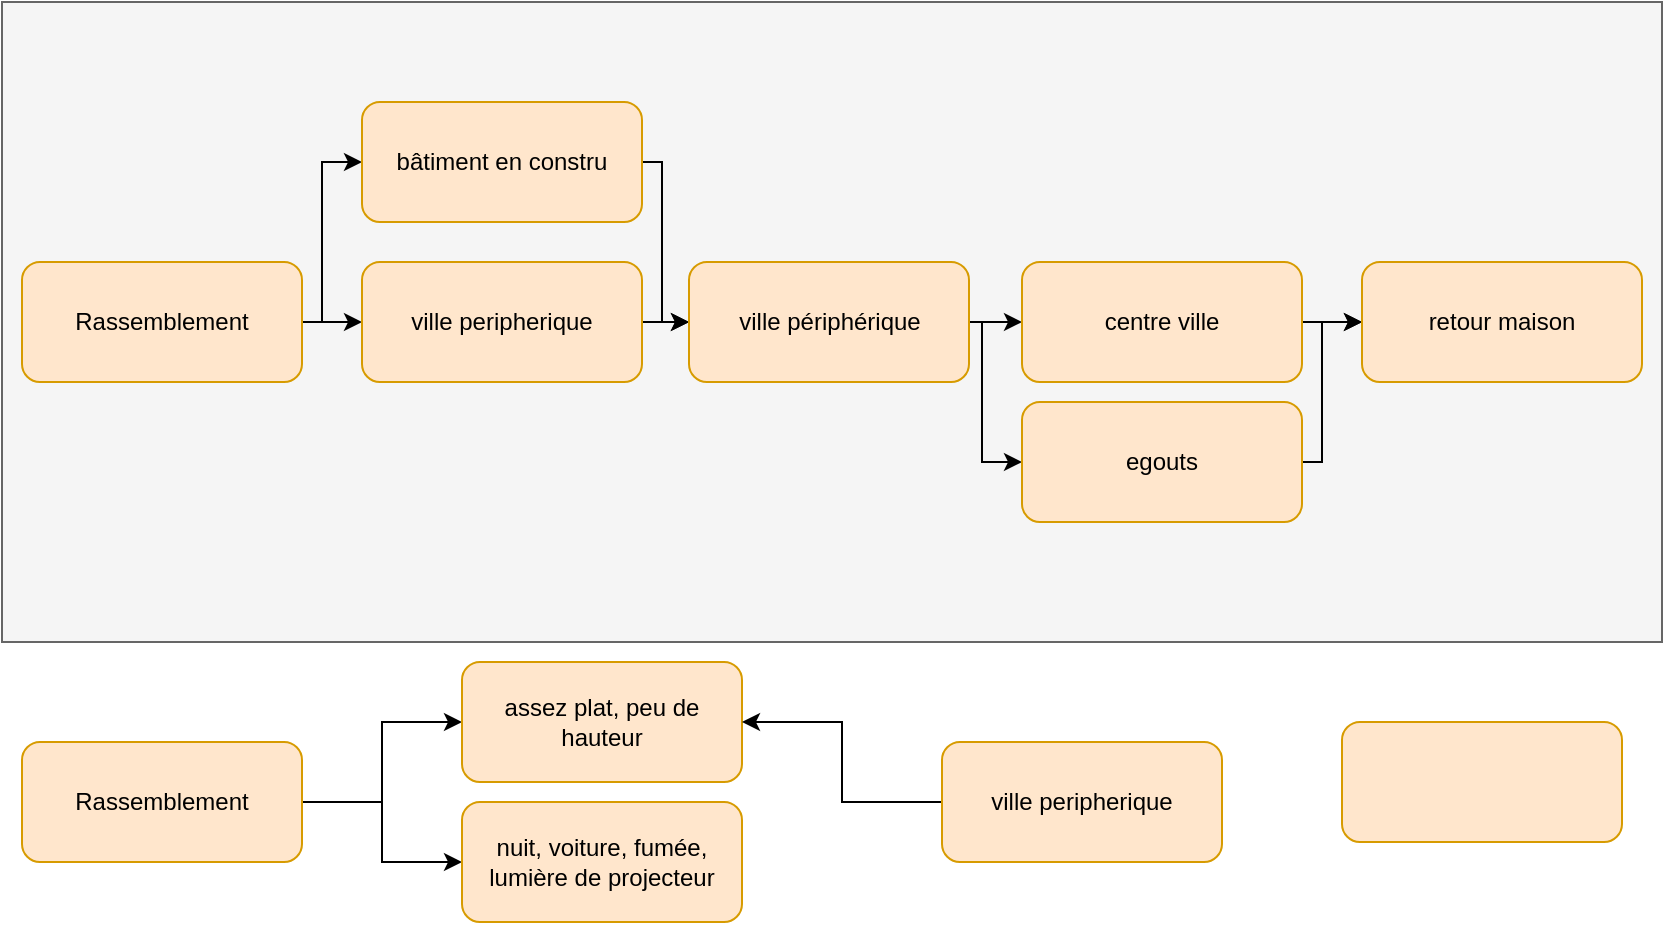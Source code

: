 <mxfile version="18.0.1" type="device"><diagram id="Gm-pAIFPIaNMMW7G4f3_" name="Page-1"><mxGraphModel dx="1054" dy="784" grid="1" gridSize="10" guides="1" tooltips="1" connect="1" arrows="1" fold="1" page="1" pageScale="1" pageWidth="827" pageHeight="1169" math="0" shadow="0"><root><mxCell id="0"/><mxCell id="1" parent="0"/><mxCell id="ARsOUILc_34pG1DixEo3-1" value="" style="rounded=0;whiteSpace=wrap;html=1;fillColor=#f5f5f5;fontColor=#333333;strokeColor=#666666;" vertex="1" parent="1"><mxGeometry y="240" width="830" height="320" as="geometry"/></mxCell><mxCell id="ARsOUILc_34pG1DixEo3-9" style="edgeStyle=orthogonalEdgeStyle;rounded=0;orthogonalLoop=1;jettySize=auto;html=1;entryX=0;entryY=0.5;entryDx=0;entryDy=0;" edge="1" parent="1" source="ARsOUILc_34pG1DixEo3-2" target="ARsOUILc_34pG1DixEo3-3"><mxGeometry relative="1" as="geometry"/></mxCell><mxCell id="ARsOUILc_34pG1DixEo3-10" style="edgeStyle=orthogonalEdgeStyle;rounded=0;orthogonalLoop=1;jettySize=auto;html=1;entryX=0;entryY=0.5;entryDx=0;entryDy=0;" edge="1" parent="1" source="ARsOUILc_34pG1DixEo3-2" target="ARsOUILc_34pG1DixEo3-4"><mxGeometry relative="1" as="geometry"><Array as="points"><mxPoint x="160" y="400"/><mxPoint x="160" y="320"/></Array></mxGeometry></mxCell><mxCell id="ARsOUILc_34pG1DixEo3-2" value="Rassemblement" style="rounded=1;whiteSpace=wrap;html=1;fillColor=#ffe6cc;strokeColor=#d79b00;gradientColor=none;" vertex="1" parent="1"><mxGeometry x="10" y="370" width="140" height="60" as="geometry"/></mxCell><mxCell id="ARsOUILc_34pG1DixEo3-11" style="edgeStyle=orthogonalEdgeStyle;rounded=0;orthogonalLoop=1;jettySize=auto;html=1;entryX=0;entryY=0.5;entryDx=0;entryDy=0;" edge="1" parent="1" source="ARsOUILc_34pG1DixEo3-3" target="ARsOUILc_34pG1DixEo3-5"><mxGeometry relative="1" as="geometry"/></mxCell><mxCell id="ARsOUILc_34pG1DixEo3-3" value="ville peripherique" style="rounded=1;whiteSpace=wrap;html=1;fillColor=#ffe6cc;strokeColor=#d79b00;gradientColor=none;" vertex="1" parent="1"><mxGeometry x="180" y="370" width="140" height="60" as="geometry"/></mxCell><mxCell id="ARsOUILc_34pG1DixEo3-12" style="edgeStyle=orthogonalEdgeStyle;rounded=0;orthogonalLoop=1;jettySize=auto;html=1;entryX=0;entryY=0.5;entryDx=0;entryDy=0;" edge="1" parent="1" source="ARsOUILc_34pG1DixEo3-4" target="ARsOUILc_34pG1DixEo3-5"><mxGeometry relative="1" as="geometry"><Array as="points"><mxPoint x="330" y="320"/><mxPoint x="330" y="400"/></Array></mxGeometry></mxCell><mxCell id="ARsOUILc_34pG1DixEo3-4" value="bâtiment en constru" style="rounded=1;whiteSpace=wrap;html=1;fillColor=#ffe6cc;strokeColor=#d79b00;gradientColor=none;" vertex="1" parent="1"><mxGeometry x="180" y="290" width="140" height="60" as="geometry"/></mxCell><mxCell id="ARsOUILc_34pG1DixEo3-13" style="edgeStyle=orthogonalEdgeStyle;rounded=0;orthogonalLoop=1;jettySize=auto;html=1;entryX=0;entryY=0.5;entryDx=0;entryDy=0;" edge="1" parent="1" source="ARsOUILc_34pG1DixEo3-5" target="ARsOUILc_34pG1DixEo3-6"><mxGeometry relative="1" as="geometry"/></mxCell><mxCell id="ARsOUILc_34pG1DixEo3-14" style="edgeStyle=orthogonalEdgeStyle;rounded=0;orthogonalLoop=1;jettySize=auto;html=1;entryX=0;entryY=0.5;entryDx=0;entryDy=0;" edge="1" parent="1" source="ARsOUILc_34pG1DixEo3-5" target="ARsOUILc_34pG1DixEo3-7"><mxGeometry relative="1" as="geometry"><Array as="points"><mxPoint x="490" y="400"/><mxPoint x="490" y="470"/></Array></mxGeometry></mxCell><mxCell id="ARsOUILc_34pG1DixEo3-5" value="ville périphérique" style="rounded=1;whiteSpace=wrap;html=1;fillColor=#ffe6cc;strokeColor=#d79b00;gradientColor=none;" vertex="1" parent="1"><mxGeometry x="343.5" y="370" width="140" height="60" as="geometry"/></mxCell><mxCell id="ARsOUILc_34pG1DixEo3-15" style="edgeStyle=orthogonalEdgeStyle;rounded=0;orthogonalLoop=1;jettySize=auto;html=1;entryX=0;entryY=0.5;entryDx=0;entryDy=0;" edge="1" parent="1" source="ARsOUILc_34pG1DixEo3-6" target="ARsOUILc_34pG1DixEo3-8"><mxGeometry relative="1" as="geometry"/></mxCell><mxCell id="ARsOUILc_34pG1DixEo3-6" value="centre ville" style="rounded=1;whiteSpace=wrap;html=1;fillColor=#ffe6cc;strokeColor=#d79b00;gradientColor=none;" vertex="1" parent="1"><mxGeometry x="510" y="370" width="140" height="60" as="geometry"/></mxCell><mxCell id="ARsOUILc_34pG1DixEo3-17" style="edgeStyle=orthogonalEdgeStyle;rounded=0;orthogonalLoop=1;jettySize=auto;html=1;entryX=0;entryY=0.5;entryDx=0;entryDy=0;" edge="1" parent="1" source="ARsOUILc_34pG1DixEo3-7" target="ARsOUILc_34pG1DixEo3-8"><mxGeometry relative="1" as="geometry"><Array as="points"><mxPoint x="660" y="470"/><mxPoint x="660" y="400"/></Array></mxGeometry></mxCell><mxCell id="ARsOUILc_34pG1DixEo3-7" value="egouts" style="rounded=1;whiteSpace=wrap;html=1;fillColor=#ffe6cc;strokeColor=#d79b00;gradientColor=none;" vertex="1" parent="1"><mxGeometry x="510" y="440" width="140" height="60" as="geometry"/></mxCell><mxCell id="ARsOUILc_34pG1DixEo3-8" value="retour maison" style="rounded=1;whiteSpace=wrap;html=1;fillColor=#ffe6cc;strokeColor=#d79b00;gradientColor=none;" vertex="1" parent="1"><mxGeometry x="680" y="370" width="140" height="60" as="geometry"/></mxCell><mxCell id="ARsOUILc_34pG1DixEo3-31" style="edgeStyle=orthogonalEdgeStyle;rounded=0;orthogonalLoop=1;jettySize=auto;html=1;" edge="1" parent="1" source="ARsOUILc_34pG1DixEo3-18" target="ARsOUILc_34pG1DixEo3-23"><mxGeometry relative="1" as="geometry"><Array as="points"><mxPoint x="190" y="640"/><mxPoint x="190" y="600"/></Array></mxGeometry></mxCell><mxCell id="ARsOUILc_34pG1DixEo3-32" style="edgeStyle=orthogonalEdgeStyle;rounded=0;orthogonalLoop=1;jettySize=auto;html=1;" edge="1" parent="1" source="ARsOUILc_34pG1DixEo3-18" target="ARsOUILc_34pG1DixEo3-25"><mxGeometry relative="1" as="geometry"/></mxCell><mxCell id="ARsOUILc_34pG1DixEo3-18" value="Rassemblement" style="rounded=1;whiteSpace=wrap;html=1;fillColor=#ffe6cc;strokeColor=#d79b00;gradientColor=none;" vertex="1" parent="1"><mxGeometry x="10" y="610" width="140" height="60" as="geometry"/></mxCell><mxCell id="ARsOUILc_34pG1DixEo3-23" value="assez plat, peu de hauteur" style="rounded=1;whiteSpace=wrap;html=1;fillColor=#ffe6cc;strokeColor=#d79b00;gradientColor=none;" vertex="1" parent="1"><mxGeometry x="230" y="570" width="140" height="60" as="geometry"/></mxCell><mxCell id="ARsOUILc_34pG1DixEo3-25" value="nuit, voiture, fumée, lumière de projecteur" style="rounded=1;whiteSpace=wrap;html=1;fillColor=#ffe6cc;strokeColor=#d79b00;gradientColor=none;" vertex="1" parent="1"><mxGeometry x="230" y="640" width="140" height="60" as="geometry"/></mxCell><mxCell id="ARsOUILc_34pG1DixEo3-28" style="edgeStyle=orthogonalEdgeStyle;rounded=0;orthogonalLoop=1;jettySize=auto;html=1;entryX=1;entryY=0.5;entryDx=0;entryDy=0;" edge="1" parent="1" source="ARsOUILc_34pG1DixEo3-27" target="ARsOUILc_34pG1DixEo3-23"><mxGeometry relative="1" as="geometry"/></mxCell><mxCell id="ARsOUILc_34pG1DixEo3-27" value="ville peripherique" style="rounded=1;whiteSpace=wrap;html=1;fillColor=#ffe6cc;strokeColor=#d79b00;gradientColor=none;" vertex="1" parent="1"><mxGeometry x="470" y="610" width="140" height="60" as="geometry"/></mxCell><mxCell id="ARsOUILc_34pG1DixEo3-30" value="" style="rounded=1;whiteSpace=wrap;html=1;fillColor=#ffe6cc;strokeColor=#d79b00;gradientColor=none;" vertex="1" parent="1"><mxGeometry x="670" y="600" width="140" height="60" as="geometry"/></mxCell></root></mxGraphModel></diagram></mxfile>